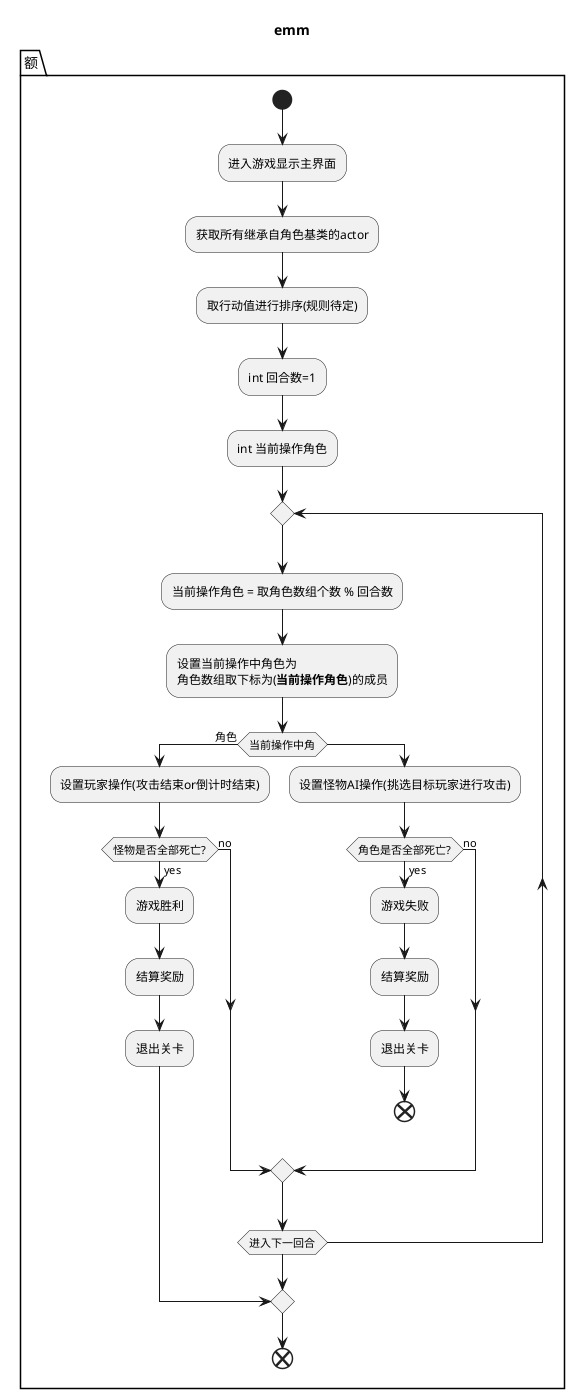@startuml 战斗逻辑
title emm
package "额" 
start
:进入游戏显示主界面;
:获取所有继承自角色基类的actor;
:取行动值进行排序(规则待定);
:int 回合数=1;
:int 当前操作角色;
repeat
    :当前操作角色 = 取角色数组个数 % 回合数;
    :设置当前操作中角色为
    角色数组取下标为(**当前操作角色**)的成员;
if(当前操作中角) then (角色)
    :设置玩家操作(攻击结束or倒计时结束);
    if(怪物是否全部死亡?) then (yes)
        :游戏胜利;
        :结算奖励;
        :退出关卡;
        break
    else(no)
    endif
else 
    :设置怪物AI操作(挑选目标玩家进行攻击);
    if(角色是否全部死亡?) then (yes)
        :游戏失败;
        :结算奖励;
        :退出关卡;
        end
    else(no)
    endif
endif

repeat while(进入下一回合)

end

@enduml